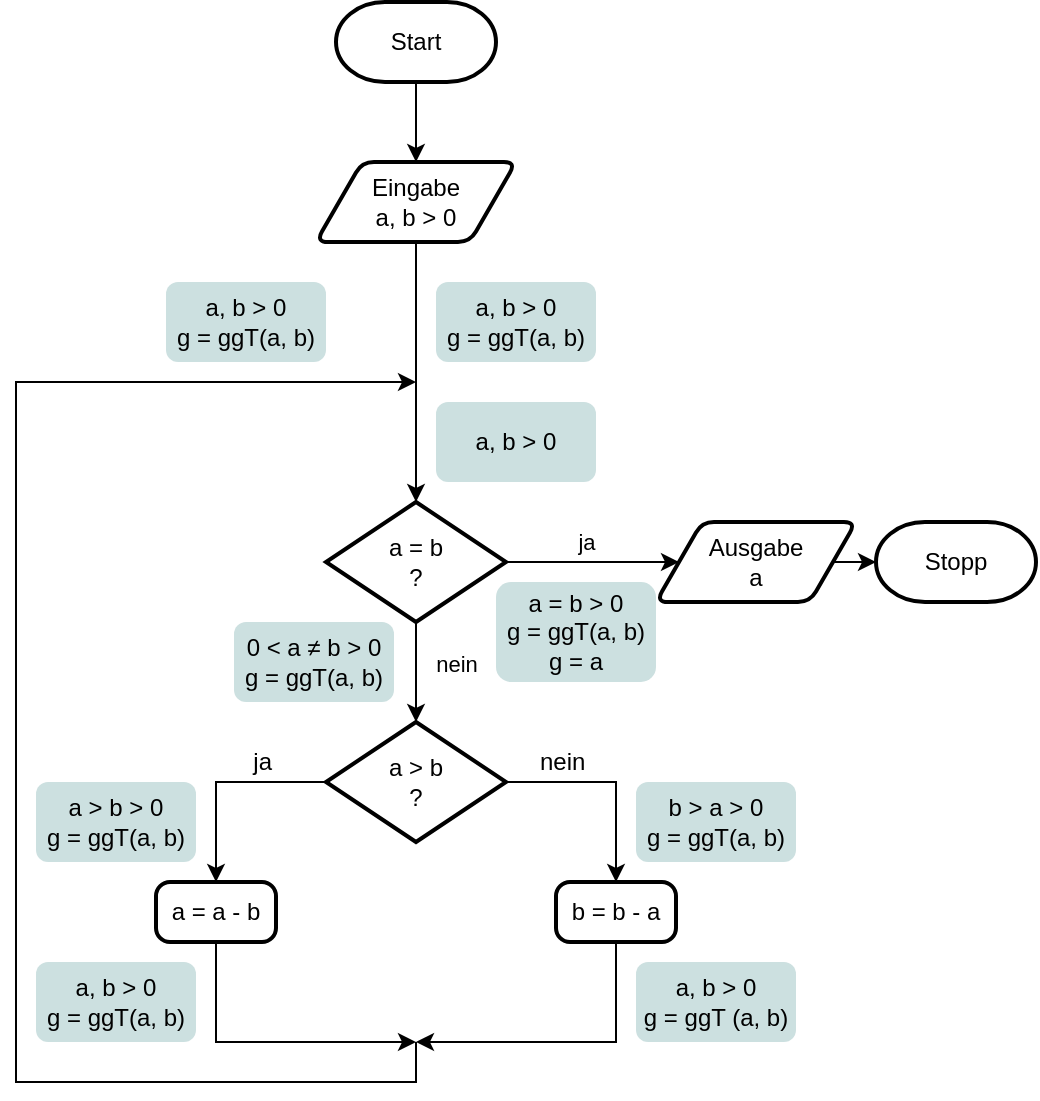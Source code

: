 <mxfile version="22.1.11" type="device">
  <diagram id="dIe3htdN8or-eYGjtdwk" name="Seite-1">
    <mxGraphModel dx="1050" dy="566" grid="1" gridSize="10" guides="1" tooltips="1" connect="1" arrows="1" fold="1" page="1" pageScale="1" pageWidth="1169" pageHeight="827" math="0" shadow="0">
      <root>
        <mxCell id="0" />
        <mxCell id="1" parent="0" />
        <mxCell id="XLPPyzMu-YBHLVXRdcYR-6" style="edgeStyle=orthogonalEdgeStyle;rounded=0;orthogonalLoop=1;jettySize=auto;html=1;entryX=0;entryY=0.5;entryDx=0;entryDy=0;" parent="1" source="XLPPyzMu-YBHLVXRdcYR-4" target="hf79Z4eQgyQtY2ks5iAD-3" edge="1">
          <mxGeometry relative="1" as="geometry">
            <mxPoint x="340" y="300" as="targetPoint" />
            <Array as="points" />
          </mxGeometry>
        </mxCell>
        <mxCell id="hf79Z4eQgyQtY2ks5iAD-4" value="ja&lt;br&gt;" style="edgeLabel;html=1;align=center;verticalAlign=middle;resizable=0;points=[];labelBackgroundColor=none;" parent="XLPPyzMu-YBHLVXRdcYR-6" vertex="1" connectable="0">
          <mxGeometry x="-0.082" y="-1" relative="1" as="geometry">
            <mxPoint y="-11" as="offset" />
          </mxGeometry>
        </mxCell>
        <mxCell id="XLPPyzMu-YBHLVXRdcYR-4" value="a = b&lt;br&gt;?" style="strokeWidth=2;html=1;shape=mxgraph.flowchart.decision;whiteSpace=wrap;" parent="1" vertex="1">
          <mxGeometry x="195" y="270" width="90" height="60" as="geometry" />
        </mxCell>
        <mxCell id="XLPPyzMu-YBHLVXRdcYR-8" value="b = b - a" style="rounded=1;whiteSpace=wrap;html=1;absoluteArcSize=1;arcSize=14;strokeWidth=2;" parent="1" vertex="1">
          <mxGeometry x="310" y="460" width="60" height="30" as="geometry" />
        </mxCell>
        <mxCell id="XLPPyzMu-YBHLVXRdcYR-9" value="a &amp;gt; b&lt;br&gt;?" style="strokeWidth=2;html=1;shape=mxgraph.flowchart.decision;whiteSpace=wrap;" parent="1" vertex="1">
          <mxGeometry x="195" y="380" width="90" height="60" as="geometry" />
        </mxCell>
        <mxCell id="XLPPyzMu-YBHLVXRdcYR-18" style="edgeStyle=orthogonalEdgeStyle;rounded=0;orthogonalLoop=1;jettySize=auto;html=1;exitX=0.5;exitY=1;exitDx=0;exitDy=0;" parent="1" source="XLPPyzMu-YBHLVXRdcYR-7" edge="1">
          <mxGeometry relative="1" as="geometry">
            <mxPoint x="240" y="540" as="targetPoint" />
            <Array as="points">
              <mxPoint x="140" y="540" />
            </Array>
            <mxPoint x="140" y="480" as="sourcePoint" />
          </mxGeometry>
        </mxCell>
        <mxCell id="XLPPyzMu-YBHLVXRdcYR-20" style="edgeStyle=orthogonalEdgeStyle;rounded=0;orthogonalLoop=1;jettySize=auto;html=1;exitX=0.5;exitY=1;exitDx=0;exitDy=0;" parent="1" source="XLPPyzMu-YBHLVXRdcYR-8" edge="1">
          <mxGeometry relative="1" as="geometry">
            <mxPoint x="240" y="540" as="targetPoint" />
            <Array as="points">
              <mxPoint x="340" y="540" />
            </Array>
            <mxPoint x="340" y="520" as="sourcePoint" />
          </mxGeometry>
        </mxCell>
        <mxCell id="XLPPyzMu-YBHLVXRdcYR-25" value="Start" style="strokeWidth=2;html=1;shape=mxgraph.flowchart.terminator;whiteSpace=wrap;" parent="1" vertex="1">
          <mxGeometry x="200" y="20" width="80" height="40" as="geometry" />
        </mxCell>
        <mxCell id="XLPPyzMu-YBHLVXRdcYR-26" value="" style="endArrow=classic;html=1;exitX=0.5;exitY=1;exitDx=0;exitDy=0;exitPerimeter=0;entryX=0.5;entryY=0;entryDx=0;entryDy=0;" parent="1" source="XLPPyzMu-YBHLVXRdcYR-25" target="hf79Z4eQgyQtY2ks5iAD-1" edge="1">
          <mxGeometry width="50" height="50" relative="1" as="geometry">
            <mxPoint x="160" y="200" as="sourcePoint" />
            <mxPoint x="240" y="280" as="targetPoint" />
          </mxGeometry>
        </mxCell>
        <mxCell id="kRWFVwiFmhVhyycafpfD-1" value="ja" style="text;html=1;strokeColor=none;fillColor=none;align=right;verticalAlign=middle;whiteSpace=wrap;rounded=0;" parent="1" vertex="1">
          <mxGeometry x="130" y="390" width="40" height="20" as="geometry" />
        </mxCell>
        <mxCell id="kRWFVwiFmhVhyycafpfD-2" value="nein" style="text;html=1;strokeColor=none;fillColor=none;align=left;verticalAlign=middle;whiteSpace=wrap;rounded=0;" parent="1" vertex="1">
          <mxGeometry x="300" y="390" width="40" height="20" as="geometry" />
        </mxCell>
        <mxCell id="hf79Z4eQgyQtY2ks5iAD-1" value="Eingabe &lt;br&gt;a, b &amp;gt; 0" style="shape=parallelogram;html=1;strokeWidth=2;perimeter=parallelogramPerimeter;whiteSpace=wrap;rounded=1;arcSize=12;size=0.23;" parent="1" vertex="1">
          <mxGeometry x="190" y="100" width="100" height="40" as="geometry" />
        </mxCell>
        <mxCell id="hf79Z4eQgyQtY2ks5iAD-2" value="" style="endArrow=classic;html=1;exitX=0.5;exitY=1;exitDx=0;exitDy=0;entryX=0.5;entryY=0;entryDx=0;entryDy=0;entryPerimeter=0;" parent="1" source="hf79Z4eQgyQtY2ks5iAD-1" target="XLPPyzMu-YBHLVXRdcYR-4" edge="1">
          <mxGeometry width="50" height="50" relative="1" as="geometry">
            <mxPoint x="250" y="60" as="sourcePoint" />
            <mxPoint x="240" y="190" as="targetPoint" />
          </mxGeometry>
        </mxCell>
        <mxCell id="hf79Z4eQgyQtY2ks5iAD-3" value="Ausgabe&lt;br&gt;a" style="shape=parallelogram;html=1;strokeWidth=2;perimeter=parallelogramPerimeter;whiteSpace=wrap;rounded=1;arcSize=12;size=0.23;" parent="1" vertex="1">
          <mxGeometry x="360" y="280" width="100" height="40" as="geometry" />
        </mxCell>
        <mxCell id="hf79Z4eQgyQtY2ks5iAD-5" style="edgeStyle=orthogonalEdgeStyle;rounded=0;orthogonalLoop=1;jettySize=auto;html=1;exitX=1;exitY=0.5;exitDx=0;exitDy=0;" parent="1" source="hf79Z4eQgyQtY2ks5iAD-3" edge="1">
          <mxGeometry relative="1" as="geometry">
            <mxPoint x="470" y="300" as="targetPoint" />
            <Array as="points">
              <mxPoint x="470" y="300" />
            </Array>
            <mxPoint x="470" y="299.5" as="sourcePoint" />
          </mxGeometry>
        </mxCell>
        <mxCell id="hf79Z4eQgyQtY2ks5iAD-7" value="Stopp" style="strokeWidth=2;html=1;shape=mxgraph.flowchart.terminator;whiteSpace=wrap;" parent="1" vertex="1">
          <mxGeometry x="470" y="280" width="80" height="40" as="geometry" />
        </mxCell>
        <mxCell id="hf79Z4eQgyQtY2ks5iAD-8" value="" style="endArrow=classic;html=1;exitX=0.5;exitY=1;exitDx=0;exitDy=0;labelBackgroundColor=default;" parent="1" edge="1">
          <mxGeometry width="50" height="50" relative="1" as="geometry">
            <mxPoint x="240" y="330" as="sourcePoint" />
            <mxPoint x="240" y="380" as="targetPoint" />
          </mxGeometry>
        </mxCell>
        <mxCell id="hf79Z4eQgyQtY2ks5iAD-15" value="nein" style="edgeLabel;html=1;align=center;verticalAlign=middle;resizable=0;points=[];labelBackgroundColor=none;" parent="hf79Z4eQgyQtY2ks5iAD-8" vertex="1" connectable="0">
          <mxGeometry x="-0.024" y="1" relative="1" as="geometry">
            <mxPoint x="19" y="-4" as="offset" />
          </mxGeometry>
        </mxCell>
        <mxCell id="hf79Z4eQgyQtY2ks5iAD-12" value="" style="endArrow=classic;html=1;rounded=0;entryX=0.5;entryY=0;entryDx=0;entryDy=0;exitX=1;exitY=0.5;exitDx=0;exitDy=0;exitPerimeter=0;" parent="1" source="XLPPyzMu-YBHLVXRdcYR-9" target="XLPPyzMu-YBHLVXRdcYR-8" edge="1">
          <mxGeometry width="50" height="50" relative="1" as="geometry">
            <mxPoint x="220" y="430" as="sourcePoint" />
            <mxPoint x="270" y="380" as="targetPoint" />
            <Array as="points">
              <mxPoint x="340" y="410" />
            </Array>
          </mxGeometry>
        </mxCell>
        <mxCell id="hf79Z4eQgyQtY2ks5iAD-13" value="" style="endArrow=classic;html=1;rounded=0;entryX=0.5;entryY=0;entryDx=0;entryDy=0;exitX=0;exitY=0.5;exitDx=0;exitDy=0;exitPerimeter=0;" parent="1" source="XLPPyzMu-YBHLVXRdcYR-9" target="XLPPyzMu-YBHLVXRdcYR-7" edge="1">
          <mxGeometry width="50" height="50" relative="1" as="geometry">
            <mxPoint x="295" y="420" as="sourcePoint" />
            <mxPoint x="350" y="460" as="targetPoint" />
            <Array as="points">
              <mxPoint x="140" y="410" />
            </Array>
          </mxGeometry>
        </mxCell>
        <mxCell id="hf79Z4eQgyQtY2ks5iAD-14" value="" style="endArrow=classic;html=1;rounded=0;" parent="1" edge="1">
          <mxGeometry width="50" height="50" relative="1" as="geometry">
            <mxPoint x="240" y="540" as="sourcePoint" />
            <mxPoint x="240" y="210" as="targetPoint" />
            <Array as="points">
              <mxPoint x="240" y="560" />
              <mxPoint x="40" y="560" />
              <mxPoint x="40" y="210" />
            </Array>
          </mxGeometry>
        </mxCell>
        <mxCell id="hf79Z4eQgyQtY2ks5iAD-16" value="&lt;font style=&quot;&quot;&gt;&lt;span&gt;b &amp;gt; a &lt;/span&gt;&amp;gt; &lt;span&gt;0&lt;/span&gt;&lt;br&gt;&lt;span&gt;g = ggT(a, b)&lt;/span&gt;&lt;/font&gt;" style="rounded=1;whiteSpace=wrap;html=1;fillColor=#006666;strokeColor=none;glass=0;opacity=20;fontStyle=0;fontColor=#000000;" parent="1" vertex="1">
          <mxGeometry x="350" y="410" width="80" height="40" as="geometry" />
        </mxCell>
        <mxCell id="hf79Z4eQgyQtY2ks5iAD-17" value="a &amp;gt; b &amp;gt; 0&lt;br&gt;g = ggT(a, b)" style="rounded=1;whiteSpace=wrap;html=1;fillColor=#006666;strokeColor=none;glass=0;opacity=20;fontColor=#000000;" parent="1" vertex="1">
          <mxGeometry x="50" y="410" width="80" height="40" as="geometry" />
        </mxCell>
        <mxCell id="hf79Z4eQgyQtY2ks5iAD-18" value="" style="edgeStyle=orthogonalEdgeStyle;rounded=0;orthogonalLoop=1;jettySize=auto;html=1;exitX=0.5;exitY=1;exitDx=0;exitDy=0;" parent="1" target="XLPPyzMu-YBHLVXRdcYR-7" edge="1">
          <mxGeometry relative="1" as="geometry">
            <mxPoint x="240" y="540" as="targetPoint" />
            <Array as="points" />
            <mxPoint x="140" y="480" as="sourcePoint" />
          </mxGeometry>
        </mxCell>
        <mxCell id="XLPPyzMu-YBHLVXRdcYR-7" value="a = a - b" style="rounded=1;whiteSpace=wrap;html=1;absoluteArcSize=1;arcSize=14;strokeWidth=2;" parent="1" vertex="1">
          <mxGeometry x="110" y="460" width="60" height="30" as="geometry" />
        </mxCell>
        <mxCell id="hf79Z4eQgyQtY2ks5iAD-19" value="&lt;font&gt;a, b &amp;gt; 0&lt;br&gt;g = ggT (a, b)&lt;/font&gt;" style="rounded=1;whiteSpace=wrap;html=1;fillColor=#006666;strokeColor=none;glass=0;opacity=20;fontColor=#000000;" parent="1" vertex="1">
          <mxGeometry x="350" y="500" width="80" height="40" as="geometry" />
        </mxCell>
        <mxCell id="hf79Z4eQgyQtY2ks5iAD-20" value="a, b &amp;gt; 0&lt;br&gt;g = ggT(a, b)" style="rounded=1;whiteSpace=wrap;html=1;fillColor=#006666;strokeColor=none;glass=0;opacity=20;fontColor=#000000;" parent="1" vertex="1">
          <mxGeometry x="50" y="500" width="80" height="40" as="geometry" />
        </mxCell>
        <mxCell id="hf79Z4eQgyQtY2ks5iAD-21" value="&lt;p style=&quot;line-height: 120%;&quot;&gt;&lt;/p&gt;&lt;span&gt;&lt;font&gt;&lt;span style=&quot;background-color: initial; text-align: justify;&quot;&gt;&lt;br&gt;0 &amp;lt; a ≠ b &amp;gt; 0&lt;/span&gt;&lt;br&gt;&lt;/font&gt;&lt;/span&gt;&lt;div style=&quot;text-align: justify; line-height: 120%;&quot;&gt;&lt;span style=&quot;background-color: initial;&quot;&gt;&lt;span&gt;&lt;font&gt;g = ggT(a, b)&lt;br&gt;&lt;/font&gt;&lt;/span&gt;&lt;/span&gt;&lt;/div&gt;&lt;br&gt;&lt;p style=&quot;line-height: 120%;&quot;&gt;&lt;/p&gt;" style="rounded=1;whiteSpace=wrap;html=1;fillColor=#006666;strokeColor=none;glass=0;opacity=20;fontStyle=0;fontColor=#000000;" parent="1" vertex="1">
          <mxGeometry x="149" y="330" width="80" height="40" as="geometry" />
        </mxCell>
        <mxCell id="hf79Z4eQgyQtY2ks5iAD-22" value="&lt;font&gt;&lt;span&gt;a = b &amp;gt; 0&lt;br&gt;g = ggT(a, b)&lt;br&gt;g = a&lt;/span&gt;&lt;/font&gt;" style="rounded=1;whiteSpace=wrap;html=1;fillColor=#006666;strokeColor=none;glass=0;opacity=20;fontStyle=0;fontColor=#000000;" parent="1" vertex="1">
          <mxGeometry x="280" y="310" width="80" height="50" as="geometry" />
        </mxCell>
        <mxCell id="hf79Z4eQgyQtY2ks5iAD-24" value="&lt;font style=&quot;&quot;&gt;&lt;span&gt;a, b&amp;nbsp;&lt;/span&gt;&amp;gt; &lt;span&gt;0&lt;br&gt;&lt;/span&gt;&lt;/font&gt;&lt;div&gt;&lt;font style=&quot;&quot;&gt;&lt;span&gt;g = ggT(a, b)&lt;/span&gt;&lt;/font&gt;&lt;/div&gt;" style="rounded=1;whiteSpace=wrap;html=1;fillColor=#006666;strokeColor=none;glass=0;opacity=20;fontStyle=0;fontColor=#000000;" parent="1" vertex="1">
          <mxGeometry x="115" y="160" width="80" height="40" as="geometry" />
        </mxCell>
        <mxCell id="hf79Z4eQgyQtY2ks5iAD-25" value="&lt;font style=&quot;&quot;&gt;&lt;span&gt;a, b&amp;nbsp;&lt;/span&gt;&amp;gt; &lt;span&gt;0&lt;/span&gt;&lt;br&gt;&lt;/font&gt;" style="rounded=1;whiteSpace=wrap;html=1;fillColor=#006666;strokeColor=none;glass=0;opacity=20;fontStyle=0;fontColor=#000000;" parent="1" vertex="1">
          <mxGeometry x="250" y="220" width="80" height="40" as="geometry" />
        </mxCell>
        <mxCell id="hf79Z4eQgyQtY2ks5iAD-26" value="a, b &amp;gt; 0&lt;br&gt;g = ggT(a, b)" style="rounded=1;whiteSpace=wrap;html=1;fillColor=#006666;strokeColor=none;glass=0;opacity=20;fontColor=#000000;" parent="1" vertex="1">
          <mxGeometry x="250" y="160" width="80" height="40" as="geometry" />
        </mxCell>
      </root>
    </mxGraphModel>
  </diagram>
</mxfile>
